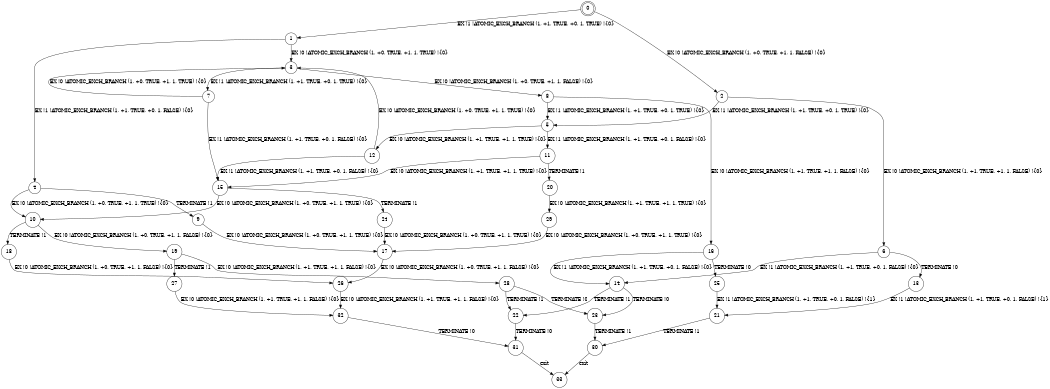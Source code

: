 digraph BCG {
size = "7, 10.5";
center = TRUE;
node [shape = circle];
0 [peripheries = 2];
0 -> 1 [label = "EX !1 !ATOMIC_EXCH_BRANCH (1, +1, TRUE, +0, 1, TRUE) !{0}"];
0 -> 2 [label = "EX !0 !ATOMIC_EXCH_BRANCH (1, +0, TRUE, +1, 1, FALSE) !{0}"];
1 -> 3 [label = "EX !0 !ATOMIC_EXCH_BRANCH (1, +0, TRUE, +1, 1, TRUE) !{0}"];
1 -> 4 [label = "EX !1 !ATOMIC_EXCH_BRANCH (1, +1, TRUE, +0, 1, FALSE) !{0}"];
2 -> 5 [label = "EX !1 !ATOMIC_EXCH_BRANCH (1, +1, TRUE, +0, 1, TRUE) !{0}"];
2 -> 6 [label = "EX !0 !ATOMIC_EXCH_BRANCH (1, +1, TRUE, +1, 1, FALSE) !{0}"];
3 -> 7 [label = "EX !1 !ATOMIC_EXCH_BRANCH (1, +1, TRUE, +0, 1, TRUE) !{0}"];
3 -> 8 [label = "EX !0 !ATOMIC_EXCH_BRANCH (1, +0, TRUE, +1, 1, FALSE) !{0}"];
4 -> 9 [label = "TERMINATE !1"];
4 -> 10 [label = "EX !0 !ATOMIC_EXCH_BRANCH (1, +0, TRUE, +1, 1, TRUE) !{0}"];
5 -> 11 [label = "EX !1 !ATOMIC_EXCH_BRANCH (1, +1, TRUE, +0, 1, FALSE) !{0}"];
5 -> 12 [label = "EX !0 !ATOMIC_EXCH_BRANCH (1, +1, TRUE, +1, 1, TRUE) !{0}"];
6 -> 13 [label = "TERMINATE !0"];
6 -> 14 [label = "EX !1 !ATOMIC_EXCH_BRANCH (1, +1, TRUE, +0, 1, FALSE) !{0}"];
7 -> 15 [label = "EX !1 !ATOMIC_EXCH_BRANCH (1, +1, TRUE, +0, 1, FALSE) !{0}"];
7 -> 3 [label = "EX !0 !ATOMIC_EXCH_BRANCH (1, +0, TRUE, +1, 1, TRUE) !{0}"];
8 -> 5 [label = "EX !1 !ATOMIC_EXCH_BRANCH (1, +1, TRUE, +0, 1, TRUE) !{0}"];
8 -> 16 [label = "EX !0 !ATOMIC_EXCH_BRANCH (1, +1, TRUE, +1, 1, FALSE) !{0}"];
9 -> 17 [label = "EX !0 !ATOMIC_EXCH_BRANCH (1, +0, TRUE, +1, 1, TRUE) !{0}"];
10 -> 18 [label = "TERMINATE !1"];
10 -> 19 [label = "EX !0 !ATOMIC_EXCH_BRANCH (1, +0, TRUE, +1, 1, FALSE) !{0}"];
11 -> 20 [label = "TERMINATE !1"];
11 -> 15 [label = "EX !0 !ATOMIC_EXCH_BRANCH (1, +1, TRUE, +1, 1, TRUE) !{0}"];
12 -> 15 [label = "EX !1 !ATOMIC_EXCH_BRANCH (1, +1, TRUE, +0, 1, FALSE) !{0}"];
12 -> 3 [label = "EX !0 !ATOMIC_EXCH_BRANCH (1, +0, TRUE, +1, 1, TRUE) !{0}"];
13 -> 21 [label = "EX !1 !ATOMIC_EXCH_BRANCH (1, +1, TRUE, +0, 1, FALSE) !{1}"];
14 -> 22 [label = "TERMINATE !1"];
14 -> 23 [label = "TERMINATE !0"];
15 -> 24 [label = "TERMINATE !1"];
15 -> 10 [label = "EX !0 !ATOMIC_EXCH_BRANCH (1, +0, TRUE, +1, 1, TRUE) !{0}"];
16 -> 25 [label = "TERMINATE !0"];
16 -> 14 [label = "EX !1 !ATOMIC_EXCH_BRANCH (1, +1, TRUE, +0, 1, FALSE) !{0}"];
17 -> 26 [label = "EX !0 !ATOMIC_EXCH_BRANCH (1, +0, TRUE, +1, 1, FALSE) !{0}"];
18 -> 26 [label = "EX !0 !ATOMIC_EXCH_BRANCH (1, +0, TRUE, +1, 1, FALSE) !{0}"];
19 -> 27 [label = "TERMINATE !1"];
19 -> 28 [label = "EX !0 !ATOMIC_EXCH_BRANCH (1, +1, TRUE, +1, 1, FALSE) !{0}"];
20 -> 29 [label = "EX !0 !ATOMIC_EXCH_BRANCH (1, +1, TRUE, +1, 1, TRUE) !{0}"];
21 -> 30 [label = "TERMINATE !1"];
22 -> 31 [label = "TERMINATE !0"];
23 -> 30 [label = "TERMINATE !1"];
24 -> 17 [label = "EX !0 !ATOMIC_EXCH_BRANCH (1, +0, TRUE, +1, 1, TRUE) !{0}"];
25 -> 21 [label = "EX !1 !ATOMIC_EXCH_BRANCH (1, +1, TRUE, +0, 1, FALSE) !{1}"];
26 -> 32 [label = "EX !0 !ATOMIC_EXCH_BRANCH (1, +1, TRUE, +1, 1, FALSE) !{0}"];
27 -> 32 [label = "EX !0 !ATOMIC_EXCH_BRANCH (1, +1, TRUE, +1, 1, FALSE) !{0}"];
28 -> 22 [label = "TERMINATE !1"];
28 -> 23 [label = "TERMINATE !0"];
29 -> 17 [label = "EX !0 !ATOMIC_EXCH_BRANCH (1, +0, TRUE, +1, 1, TRUE) !{0}"];
30 -> 33 [label = "exit"];
31 -> 33 [label = "exit"];
32 -> 31 [label = "TERMINATE !0"];
}
